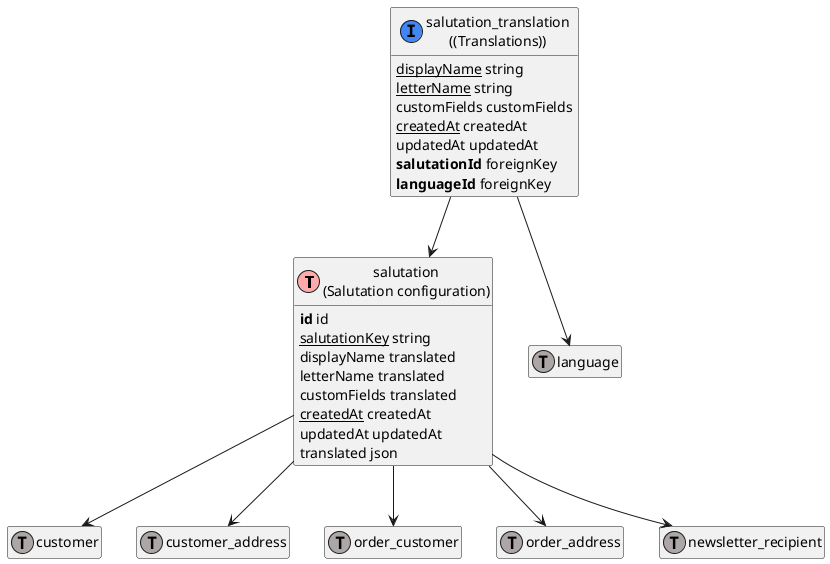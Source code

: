 @startuml
' uncomment the line below if you're using computer with a retina display
' skinparam dpi 300
!define Table(name,desc) class name as "desc" << (T,#FFAAAA) >>
!define ForeignTable(name,desc) class name as "desc" << (T,#ada6a6) >>
!define TranslationTable(name,desc) class name as "desc" << (I,#4286f4) >>
' we use bold for primary key
' green color for unique
' and underscore for not_null
!define primary_key(x) <b>x</b>
!define unique(x) <color:green>x</color>
!define not_null(x) <u>x</u>
' other tags available:
' <i></i>
' <back:COLOR></color>, where color is a color name or html color code
' (#FFAACC)
' see: http://plantuml.com/classes.html#More
hide methods
hide stereotypes
hide empty members
skinparam backgroundColor #FFFFFF

' entities

Table(ShopwareCoreSystemSalutationSalutationDefinition, "salutation\n(Salutation configuration)") {
   primary_key(id) id
   not_null(salutationKey) string
   displayName translated
   letterName translated
   customFields translated
   not_null(createdAt) createdAt
   updatedAt updatedAt
   translated json
}
TranslationTable(ShopwareCoreSystemSalutationAggregateSalutationTranslationSalutationTranslationDefinition, "salutation_translation\n((Translations))") {
   not_null(displayName) string
   not_null(letterName) string
   customFields customFields
   not_null(createdAt) createdAt
   updatedAt updatedAt
   primary_key(salutationId) foreignKey
   primary_key(languageId) foreignKey
}
ForeignTable(ShopwareCoreCheckoutCustomerCustomerDefinition, "customer") {
}
ForeignTable(ShopwareCoreCheckoutCustomerAggregateCustomerAddressCustomerAddressDefinition, "customer_address") {
}
ForeignTable(ShopwareCoreCheckoutOrderAggregateOrderCustomerOrderCustomerDefinition, "order_customer") {
}
ForeignTable(ShopwareCoreCheckoutOrderAggregateOrderAddressOrderAddressDefinition, "order_address") {
}
ForeignTable(ShopwareCoreContentNewsletterAggregateNewsletterRecipientNewsletterRecipientDefinition, "newsletter_recipient") {
}
ForeignTable(ShopwareCoreSystemLanguageLanguageDefinition, "language") {
}

' relationshipd

ShopwareCoreSystemSalutationAggregateSalutationTranslationSalutationTranslationDefinition --> ShopwareCoreSystemSalutationSalutationDefinition
ShopwareCoreSystemSalutationSalutationDefinition --> ShopwareCoreCheckoutCustomerCustomerDefinition
ShopwareCoreSystemSalutationSalutationDefinition --> ShopwareCoreCheckoutCustomerAggregateCustomerAddressCustomerAddressDefinition
ShopwareCoreSystemSalutationSalutationDefinition --> ShopwareCoreCheckoutOrderAggregateOrderCustomerOrderCustomerDefinition
ShopwareCoreSystemSalutationSalutationDefinition --> ShopwareCoreCheckoutOrderAggregateOrderAddressOrderAddressDefinition
ShopwareCoreSystemSalutationSalutationDefinition --> ShopwareCoreContentNewsletterAggregateNewsletterRecipientNewsletterRecipientDefinition
ShopwareCoreSystemSalutationAggregateSalutationTranslationSalutationTranslationDefinition --> ShopwareCoreSystemLanguageLanguageDefinition
@enduml
